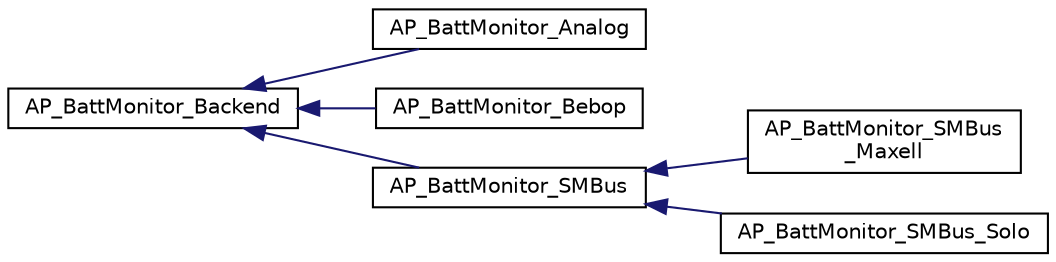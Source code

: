 digraph "Graphical Class Hierarchy"
{
 // INTERACTIVE_SVG=YES
  edge [fontname="Helvetica",fontsize="10",labelfontname="Helvetica",labelfontsize="10"];
  node [fontname="Helvetica",fontsize="10",shape=record];
  rankdir="LR";
  Node1 [label="AP_BattMonitor_Backend",height=0.2,width=0.4,color="black", fillcolor="white", style="filled",URL="$classAP__BattMonitor__Backend.html"];
  Node1 -> Node2 [dir="back",color="midnightblue",fontsize="10",style="solid",fontname="Helvetica"];
  Node2 [label="AP_BattMonitor_Analog",height=0.2,width=0.4,color="black", fillcolor="white", style="filled",URL="$classAP__BattMonitor__Analog.html"];
  Node1 -> Node3 [dir="back",color="midnightblue",fontsize="10",style="solid",fontname="Helvetica"];
  Node3 [label="AP_BattMonitor_Bebop",height=0.2,width=0.4,color="black", fillcolor="white", style="filled",URL="$classAP__BattMonitor__Bebop.html"];
  Node1 -> Node4 [dir="back",color="midnightblue",fontsize="10",style="solid",fontname="Helvetica"];
  Node4 [label="AP_BattMonitor_SMBus",height=0.2,width=0.4,color="black", fillcolor="white", style="filled",URL="$classAP__BattMonitor__SMBus.html"];
  Node4 -> Node5 [dir="back",color="midnightblue",fontsize="10",style="solid",fontname="Helvetica"];
  Node5 [label="AP_BattMonitor_SMBus\l_Maxell",height=0.2,width=0.4,color="black", fillcolor="white", style="filled",URL="$classAP__BattMonitor__SMBus__Maxell.html"];
  Node4 -> Node6 [dir="back",color="midnightblue",fontsize="10",style="solid",fontname="Helvetica"];
  Node6 [label="AP_BattMonitor_SMBus_Solo",height=0.2,width=0.4,color="black", fillcolor="white", style="filled",URL="$classAP__BattMonitor__SMBus__Solo.html"];
}
